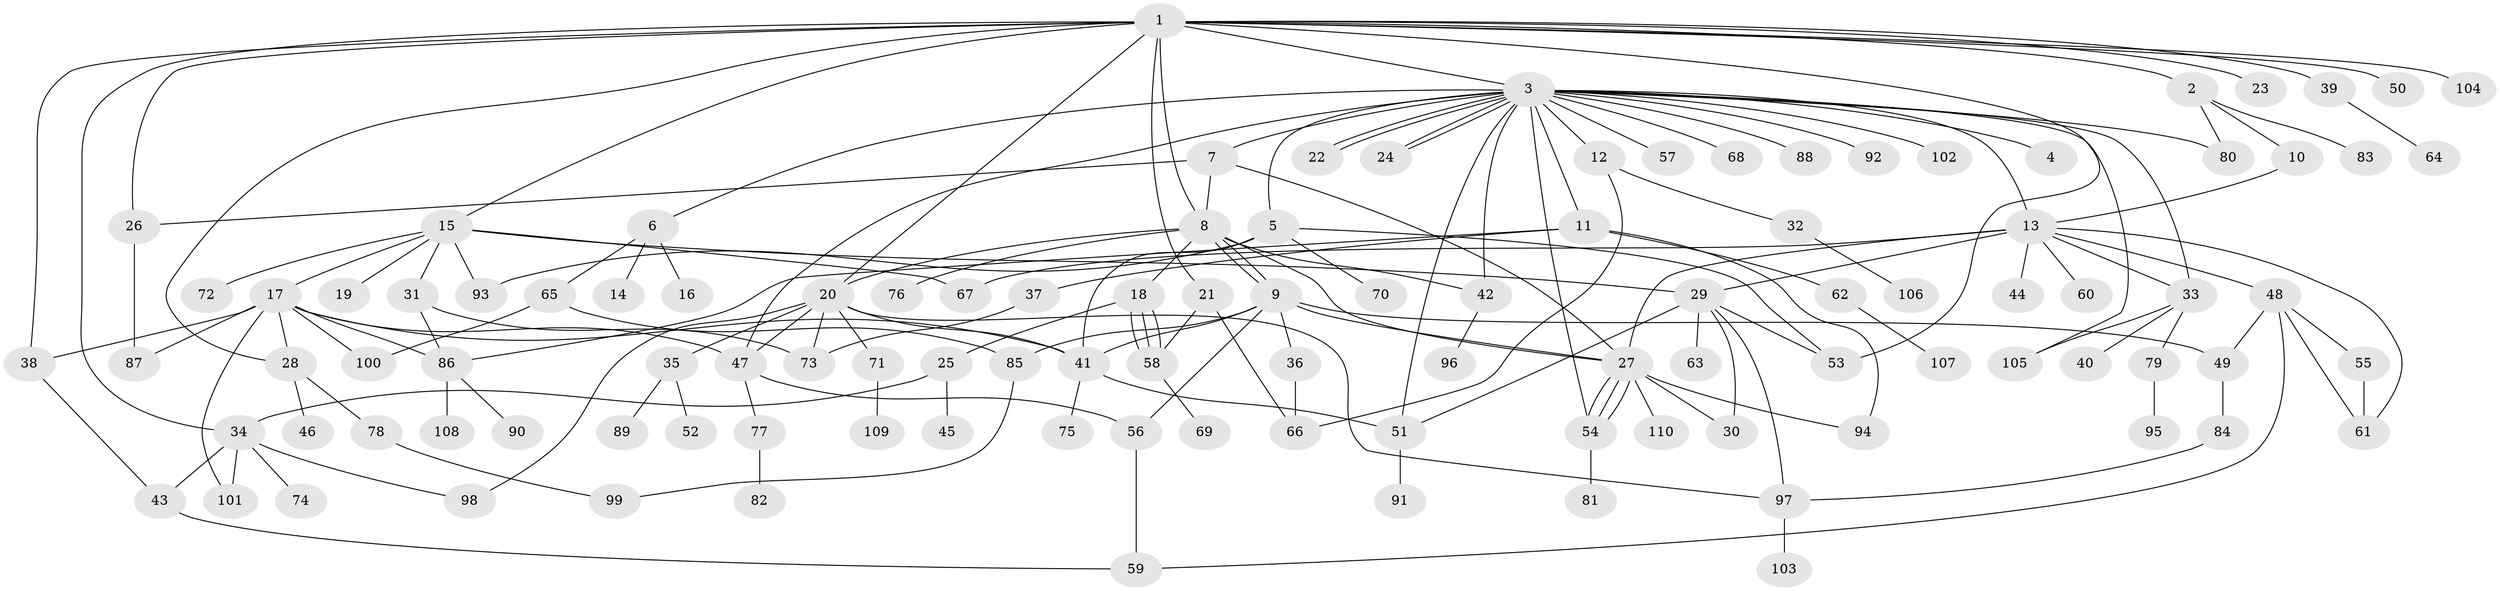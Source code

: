 // Generated by graph-tools (version 1.1) at 2025/35/03/09/25 02:35:30]
// undirected, 110 vertices, 167 edges
graph export_dot {
graph [start="1"]
  node [color=gray90,style=filled];
  1;
  2;
  3;
  4;
  5;
  6;
  7;
  8;
  9;
  10;
  11;
  12;
  13;
  14;
  15;
  16;
  17;
  18;
  19;
  20;
  21;
  22;
  23;
  24;
  25;
  26;
  27;
  28;
  29;
  30;
  31;
  32;
  33;
  34;
  35;
  36;
  37;
  38;
  39;
  40;
  41;
  42;
  43;
  44;
  45;
  46;
  47;
  48;
  49;
  50;
  51;
  52;
  53;
  54;
  55;
  56;
  57;
  58;
  59;
  60;
  61;
  62;
  63;
  64;
  65;
  66;
  67;
  68;
  69;
  70;
  71;
  72;
  73;
  74;
  75;
  76;
  77;
  78;
  79;
  80;
  81;
  82;
  83;
  84;
  85;
  86;
  87;
  88;
  89;
  90;
  91;
  92;
  93;
  94;
  95;
  96;
  97;
  98;
  99;
  100;
  101;
  102;
  103;
  104;
  105;
  106;
  107;
  108;
  109;
  110;
  1 -- 2;
  1 -- 3;
  1 -- 8;
  1 -- 15;
  1 -- 20;
  1 -- 21;
  1 -- 23;
  1 -- 26;
  1 -- 28;
  1 -- 34;
  1 -- 38;
  1 -- 39;
  1 -- 50;
  1 -- 53;
  1 -- 104;
  2 -- 10;
  2 -- 80;
  2 -- 83;
  3 -- 4;
  3 -- 5;
  3 -- 6;
  3 -- 7;
  3 -- 11;
  3 -- 12;
  3 -- 13;
  3 -- 22;
  3 -- 22;
  3 -- 24;
  3 -- 24;
  3 -- 33;
  3 -- 42;
  3 -- 47;
  3 -- 51;
  3 -- 54;
  3 -- 57;
  3 -- 68;
  3 -- 80;
  3 -- 88;
  3 -- 92;
  3 -- 102;
  3 -- 105;
  5 -- 41;
  5 -- 53;
  5 -- 70;
  5 -- 93;
  6 -- 14;
  6 -- 16;
  6 -- 65;
  7 -- 8;
  7 -- 26;
  7 -- 27;
  8 -- 9;
  8 -- 9;
  8 -- 18;
  8 -- 20;
  8 -- 27;
  8 -- 42;
  8 -- 76;
  9 -- 27;
  9 -- 36;
  9 -- 41;
  9 -- 49;
  9 -- 56;
  9 -- 85;
  10 -- 13;
  11 -- 37;
  11 -- 62;
  11 -- 86;
  11 -- 94;
  12 -- 32;
  12 -- 66;
  13 -- 27;
  13 -- 29;
  13 -- 33;
  13 -- 44;
  13 -- 48;
  13 -- 60;
  13 -- 61;
  13 -- 67;
  15 -- 17;
  15 -- 19;
  15 -- 29;
  15 -- 31;
  15 -- 67;
  15 -- 72;
  15 -- 93;
  17 -- 28;
  17 -- 38;
  17 -- 41;
  17 -- 47;
  17 -- 86;
  17 -- 87;
  17 -- 100;
  17 -- 101;
  18 -- 25;
  18 -- 58;
  18 -- 58;
  18 -- 58;
  20 -- 35;
  20 -- 41;
  20 -- 47;
  20 -- 71;
  20 -- 73;
  20 -- 97;
  20 -- 98;
  21 -- 58;
  21 -- 66;
  25 -- 34;
  25 -- 45;
  26 -- 87;
  27 -- 30;
  27 -- 54;
  27 -- 54;
  27 -- 54;
  27 -- 94;
  27 -- 110;
  28 -- 46;
  28 -- 78;
  29 -- 30;
  29 -- 51;
  29 -- 53;
  29 -- 63;
  29 -- 97;
  31 -- 73;
  31 -- 86;
  32 -- 106;
  33 -- 40;
  33 -- 79;
  33 -- 105;
  34 -- 43;
  34 -- 74;
  34 -- 98;
  34 -- 101;
  35 -- 52;
  35 -- 89;
  36 -- 66;
  37 -- 73;
  38 -- 43;
  39 -- 64;
  41 -- 51;
  41 -- 75;
  42 -- 96;
  43 -- 59;
  47 -- 56;
  47 -- 77;
  48 -- 49;
  48 -- 55;
  48 -- 59;
  48 -- 61;
  49 -- 84;
  51 -- 91;
  54 -- 81;
  55 -- 61;
  56 -- 59;
  58 -- 69;
  62 -- 107;
  65 -- 85;
  65 -- 100;
  71 -- 109;
  77 -- 82;
  78 -- 99;
  79 -- 95;
  84 -- 97;
  85 -- 99;
  86 -- 90;
  86 -- 108;
  97 -- 103;
}
